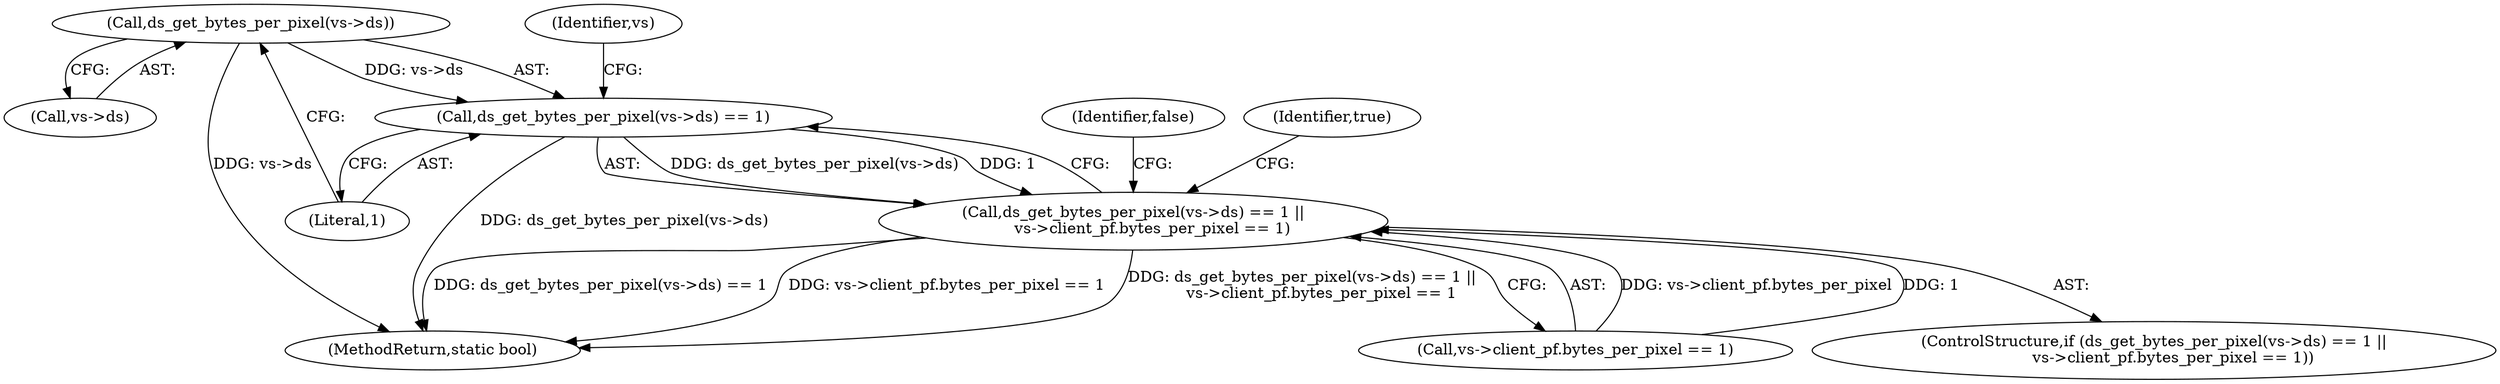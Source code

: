 digraph "0_qemu_9f64916da20eea67121d544698676295bbb105a7_3@pointer" {
"1000119" [label="(Call,ds_get_bytes_per_pixel(vs->ds))"];
"1000118" [label="(Call,ds_get_bytes_per_pixel(vs->ds) == 1)"];
"1000117" [label="(Call,ds_get_bytes_per_pixel(vs->ds) == 1 ||\n        vs->client_pf.bytes_per_pixel == 1)"];
"1000120" [label="(Call,vs->ds)"];
"1000123" [label="(Literal,1)"];
"1000119" [label="(Call,ds_get_bytes_per_pixel(vs->ds))"];
"1000116" [label="(ControlStructure,if (ds_get_bytes_per_pixel(vs->ds) == 1 ||\n        vs->client_pf.bytes_per_pixel == 1))"];
"1000136" [label="(MethodReturn,static bool)"];
"1000117" [label="(Call,ds_get_bytes_per_pixel(vs->ds) == 1 ||\n        vs->client_pf.bytes_per_pixel == 1)"];
"1000127" [label="(Identifier,vs)"];
"1000133" [label="(Identifier,false)"];
"1000118" [label="(Call,ds_get_bytes_per_pixel(vs->ds) == 1)"];
"1000124" [label="(Call,vs->client_pf.bytes_per_pixel == 1)"];
"1000135" [label="(Identifier,true)"];
"1000119" -> "1000118"  [label="AST: "];
"1000119" -> "1000120"  [label="CFG: "];
"1000120" -> "1000119"  [label="AST: "];
"1000123" -> "1000119"  [label="CFG: "];
"1000119" -> "1000136"  [label="DDG: vs->ds"];
"1000119" -> "1000118"  [label="DDG: vs->ds"];
"1000118" -> "1000117"  [label="AST: "];
"1000118" -> "1000123"  [label="CFG: "];
"1000123" -> "1000118"  [label="AST: "];
"1000127" -> "1000118"  [label="CFG: "];
"1000117" -> "1000118"  [label="CFG: "];
"1000118" -> "1000136"  [label="DDG: ds_get_bytes_per_pixel(vs->ds)"];
"1000118" -> "1000117"  [label="DDG: ds_get_bytes_per_pixel(vs->ds)"];
"1000118" -> "1000117"  [label="DDG: 1"];
"1000117" -> "1000116"  [label="AST: "];
"1000117" -> "1000124"  [label="CFG: "];
"1000124" -> "1000117"  [label="AST: "];
"1000133" -> "1000117"  [label="CFG: "];
"1000135" -> "1000117"  [label="CFG: "];
"1000117" -> "1000136"  [label="DDG: ds_get_bytes_per_pixel(vs->ds) == 1 ||\n        vs->client_pf.bytes_per_pixel == 1"];
"1000117" -> "1000136"  [label="DDG: ds_get_bytes_per_pixel(vs->ds) == 1"];
"1000117" -> "1000136"  [label="DDG: vs->client_pf.bytes_per_pixel == 1"];
"1000124" -> "1000117"  [label="DDG: vs->client_pf.bytes_per_pixel"];
"1000124" -> "1000117"  [label="DDG: 1"];
}
